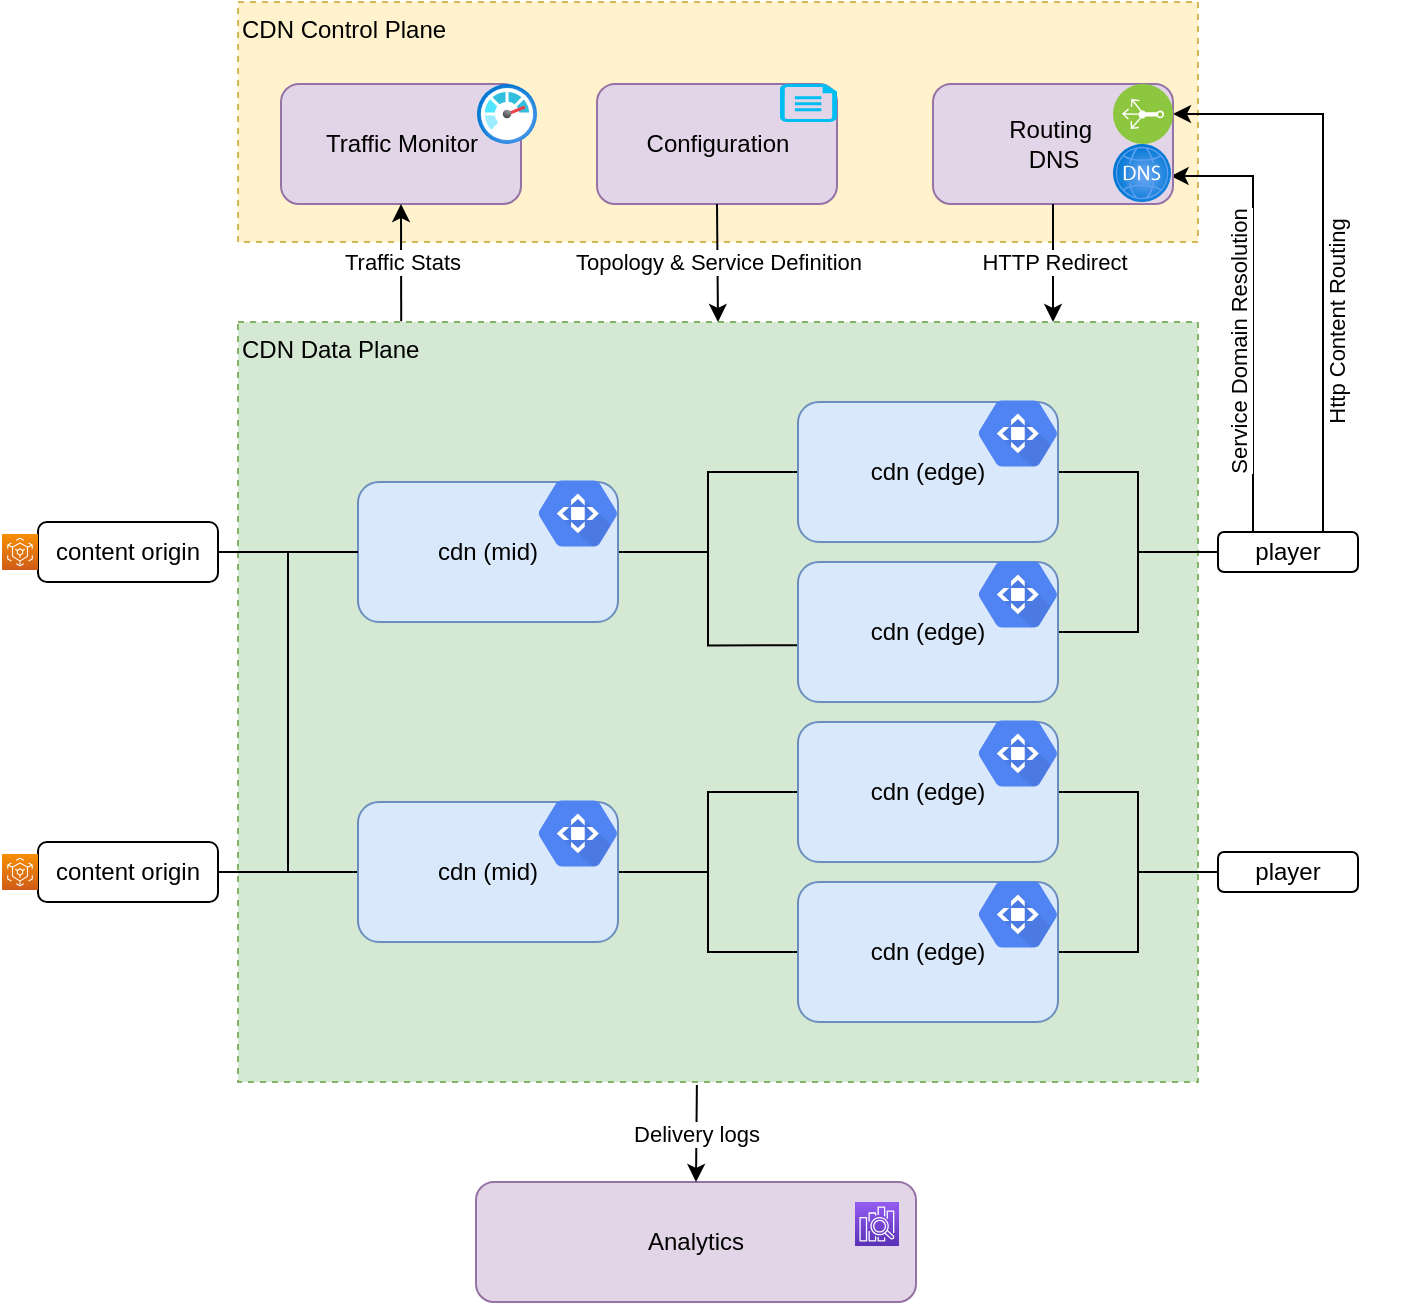 <mxfile version="15.3.7" type="github" pages="2">
  <diagram id="yBUKa3N6ODurLHpnwnWa" name="Page-1">
    <mxGraphModel dx="1155" dy="661" grid="1" gridSize="10" guides="1" tooltips="1" connect="1" arrows="1" fold="1" page="1" pageScale="1" pageWidth="1100" pageHeight="850" math="0" shadow="0">
      <root>
        <mxCell id="0" />
        <mxCell id="1" parent="0" />
        <mxCell id="ZCX1qqD5gtby1FbysgLQ-123" value="CDN Control Plane" style="rounded=0;whiteSpace=wrap;html=1;dashed=1;verticalAlign=top;fillColor=#fff2cc;strokeColor=#d6b656;align=left;" vertex="1" parent="1">
          <mxGeometry x="310" y="40" width="480" height="120" as="geometry" />
        </mxCell>
        <mxCell id="ZCX1qqD5gtby1FbysgLQ-109" value="CDN Data Plane" style="rounded=0;whiteSpace=wrap;html=1;dashed=1;align=left;verticalAlign=top;fillColor=#d5e8d4;strokeColor=#82b366;" vertex="1" parent="1">
          <mxGeometry x="310" y="200" width="480" height="380" as="geometry" />
        </mxCell>
        <mxCell id="ZCX1qqD5gtby1FbysgLQ-86" style="edgeStyle=orthogonalEdgeStyle;rounded=0;orthogonalLoop=1;jettySize=auto;html=1;exitX=1;exitY=0.5;exitDx=0;exitDy=0;entryX=0;entryY=0.5;entryDx=0;entryDy=0;endArrow=none;endFill=0;strokeWidth=1;" edge="1" parent="1" source="ZCX1qqD5gtby1FbysgLQ-24" target="ZCX1qqD5gtby1FbysgLQ-25">
          <mxGeometry relative="1" as="geometry" />
        </mxCell>
        <mxCell id="ZCX1qqD5gtby1FbysgLQ-87" style="edgeStyle=orthogonalEdgeStyle;rounded=0;orthogonalLoop=1;jettySize=auto;html=1;exitX=1;exitY=0.5;exitDx=0;exitDy=0;entryX=0;entryY=0.5;entryDx=0;entryDy=0;endArrow=none;endFill=0;strokeWidth=1;" edge="1" parent="1" source="ZCX1qqD5gtby1FbysgLQ-24" target="ZCX1qqD5gtby1FbysgLQ-71">
          <mxGeometry relative="1" as="geometry" />
        </mxCell>
        <mxCell id="ZCX1qqD5gtby1FbysgLQ-24" value="content origin" style="rounded=1;whiteSpace=wrap;html=1;" vertex="1" parent="1">
          <mxGeometry x="210" y="300" width="90" height="30" as="geometry" />
        </mxCell>
        <mxCell id="ZCX1qqD5gtby1FbysgLQ-75" style="edgeStyle=orthogonalEdgeStyle;rounded=0;orthogonalLoop=1;jettySize=auto;html=1;exitX=1;exitY=0.5;exitDx=0;exitDy=0;entryX=0;entryY=0.5;entryDx=0;entryDy=0;endArrow=none;endFill=0;strokeWidth=1;" edge="1" parent="1" source="ZCX1qqD5gtby1FbysgLQ-25" target="ZCX1qqD5gtby1FbysgLQ-72">
          <mxGeometry relative="1" as="geometry" />
        </mxCell>
        <mxCell id="ZCX1qqD5gtby1FbysgLQ-76" style="edgeStyle=orthogonalEdgeStyle;rounded=0;orthogonalLoop=1;jettySize=auto;html=1;exitX=1;exitY=0.5;exitDx=0;exitDy=0;entryX=0.003;entryY=0.595;entryDx=0;entryDy=0;entryPerimeter=0;endArrow=none;endFill=0;strokeWidth=1;" edge="1" parent="1" source="ZCX1qqD5gtby1FbysgLQ-25" target="ZCX1qqD5gtby1FbysgLQ-74">
          <mxGeometry relative="1" as="geometry" />
        </mxCell>
        <mxCell id="ZCX1qqD5gtby1FbysgLQ-25" value="cdn (mid)" style="whiteSpace=wrap;html=1;rounded=1;fillColor=#dae8fc;strokeColor=#6c8ebf;" vertex="1" parent="1">
          <mxGeometry x="370" y="280" width="130" height="70" as="geometry" />
        </mxCell>
        <mxCell id="ZCX1qqD5gtby1FbysgLQ-136" style="edgeStyle=orthogonalEdgeStyle;rounded=0;orthogonalLoop=1;jettySize=auto;html=1;exitX=0.25;exitY=0;exitDx=0;exitDy=0;entryX=0.994;entryY=0.552;entryDx=0;entryDy=0;entryPerimeter=0;endArrow=classic;endFill=1;strokeWidth=1;" edge="1" parent="1" source="ZCX1qqD5gtby1FbysgLQ-31" target="ZCX1qqD5gtby1FbysgLQ-119">
          <mxGeometry relative="1" as="geometry" />
        </mxCell>
        <mxCell id="ZCX1qqD5gtby1FbysgLQ-138" value="Service Domain Resolution" style="edgeLabel;html=1;align=center;verticalAlign=middle;resizable=0;points=[];rotation=270;" vertex="1" connectable="0" parent="ZCX1qqD5gtby1FbysgLQ-136">
          <mxGeometry x="0.791" y="-1" relative="1" as="geometry">
            <mxPoint x="11" y="84" as="offset" />
          </mxGeometry>
        </mxCell>
        <mxCell id="ZCX1qqD5gtby1FbysgLQ-137" style="edgeStyle=orthogonalEdgeStyle;rounded=0;orthogonalLoop=1;jettySize=auto;html=1;exitX=0.75;exitY=0;exitDx=0;exitDy=0;entryX=0.5;entryY=1;entryDx=0;entryDy=0;endArrow=classic;endFill=1;strokeWidth=1;" edge="1" parent="1" source="ZCX1qqD5gtby1FbysgLQ-31" target="ZCX1qqD5gtby1FbysgLQ-118">
          <mxGeometry relative="1" as="geometry" />
        </mxCell>
        <mxCell id="ZCX1qqD5gtby1FbysgLQ-139" value="Http Content Routing" style="edgeLabel;html=1;align=center;verticalAlign=middle;resizable=0;points=[];rotation=270;" vertex="1" connectable="0" parent="ZCX1qqD5gtby1FbysgLQ-137">
          <mxGeometry x="-0.052" y="1" relative="1" as="geometry">
            <mxPoint x="8" y="30" as="offset" />
          </mxGeometry>
        </mxCell>
        <mxCell id="ZCX1qqD5gtby1FbysgLQ-31" value="player" style="whiteSpace=wrap;html=1;rounded=1;" vertex="1" parent="1">
          <mxGeometry x="800" y="305" width="70" height="20" as="geometry" />
        </mxCell>
        <mxCell id="ZCX1qqD5gtby1FbysgLQ-68" value="player" style="whiteSpace=wrap;html=1;rounded=1;" vertex="1" parent="1">
          <mxGeometry x="800" y="465" width="70" height="20" as="geometry" />
        </mxCell>
        <mxCell id="ZCX1qqD5gtby1FbysgLQ-88" style="edgeStyle=orthogonalEdgeStyle;rounded=0;orthogonalLoop=1;jettySize=auto;html=1;exitX=1;exitY=0.5;exitDx=0;exitDy=0;entryX=0;entryY=0.5;entryDx=0;entryDy=0;endArrow=none;endFill=0;strokeWidth=1;" edge="1" parent="1" source="ZCX1qqD5gtby1FbysgLQ-70" target="ZCX1qqD5gtby1FbysgLQ-25">
          <mxGeometry relative="1" as="geometry" />
        </mxCell>
        <mxCell id="ZCX1qqD5gtby1FbysgLQ-90" style="edgeStyle=orthogonalEdgeStyle;rounded=0;orthogonalLoop=1;jettySize=auto;html=1;exitX=1;exitY=0.5;exitDx=0;exitDy=0;entryX=0;entryY=0.5;entryDx=0;entryDy=0;endArrow=none;endFill=0;strokeWidth=1;" edge="1" parent="1" source="ZCX1qqD5gtby1FbysgLQ-70" target="ZCX1qqD5gtby1FbysgLQ-71">
          <mxGeometry relative="1" as="geometry" />
        </mxCell>
        <mxCell id="ZCX1qqD5gtby1FbysgLQ-70" value="content origin" style="rounded=1;whiteSpace=wrap;html=1;" vertex="1" parent="1">
          <mxGeometry x="210" y="460" width="90" height="30" as="geometry" />
        </mxCell>
        <mxCell id="ZCX1qqD5gtby1FbysgLQ-79" style="edgeStyle=orthogonalEdgeStyle;rounded=0;orthogonalLoop=1;jettySize=auto;html=1;exitX=1;exitY=0.5;exitDx=0;exitDy=0;entryX=0;entryY=0.5;entryDx=0;entryDy=0;endArrow=none;endFill=0;strokeWidth=1;" edge="1" parent="1" source="ZCX1qqD5gtby1FbysgLQ-71" target="ZCX1qqD5gtby1FbysgLQ-77">
          <mxGeometry relative="1" as="geometry" />
        </mxCell>
        <mxCell id="ZCX1qqD5gtby1FbysgLQ-80" style="edgeStyle=orthogonalEdgeStyle;rounded=0;orthogonalLoop=1;jettySize=auto;html=1;exitX=1;exitY=0.5;exitDx=0;exitDy=0;entryX=0;entryY=0.5;entryDx=0;entryDy=0;endArrow=none;endFill=0;strokeWidth=1;" edge="1" parent="1" source="ZCX1qqD5gtby1FbysgLQ-71" target="ZCX1qqD5gtby1FbysgLQ-78">
          <mxGeometry relative="1" as="geometry" />
        </mxCell>
        <mxCell id="ZCX1qqD5gtby1FbysgLQ-71" value="cdn (mid)" style="whiteSpace=wrap;html=1;rounded=1;fillColor=#dae8fc;strokeColor=#6c8ebf;" vertex="1" parent="1">
          <mxGeometry x="370" y="440" width="130" height="70" as="geometry" />
        </mxCell>
        <mxCell id="ZCX1qqD5gtby1FbysgLQ-82" style="edgeStyle=orthogonalEdgeStyle;rounded=0;orthogonalLoop=1;jettySize=auto;html=1;exitX=1;exitY=0.5;exitDx=0;exitDy=0;entryX=0;entryY=0.5;entryDx=0;entryDy=0;endArrow=none;endFill=0;strokeWidth=1;" edge="1" parent="1" source="ZCX1qqD5gtby1FbysgLQ-72" target="ZCX1qqD5gtby1FbysgLQ-31">
          <mxGeometry relative="1" as="geometry" />
        </mxCell>
        <mxCell id="ZCX1qqD5gtby1FbysgLQ-72" value="cdn (edge)" style="whiteSpace=wrap;html=1;rounded=1;fillColor=#dae8fc;strokeColor=#6c8ebf;" vertex="1" parent="1">
          <mxGeometry x="590" y="240" width="130" height="70" as="geometry" />
        </mxCell>
        <mxCell id="ZCX1qqD5gtby1FbysgLQ-83" style="edgeStyle=orthogonalEdgeStyle;rounded=0;orthogonalLoop=1;jettySize=auto;html=1;exitX=1;exitY=0.5;exitDx=0;exitDy=0;entryX=0;entryY=0.5;entryDx=0;entryDy=0;endArrow=none;endFill=0;strokeWidth=1;" edge="1" parent="1" source="ZCX1qqD5gtby1FbysgLQ-74" target="ZCX1qqD5gtby1FbysgLQ-31">
          <mxGeometry relative="1" as="geometry" />
        </mxCell>
        <mxCell id="ZCX1qqD5gtby1FbysgLQ-74" value="cdn (edge)" style="whiteSpace=wrap;html=1;rounded=1;fillColor=#dae8fc;strokeColor=#6c8ebf;" vertex="1" parent="1">
          <mxGeometry x="590" y="320" width="130" height="70" as="geometry" />
        </mxCell>
        <mxCell id="ZCX1qqD5gtby1FbysgLQ-84" style="edgeStyle=orthogonalEdgeStyle;rounded=0;orthogonalLoop=1;jettySize=auto;html=1;exitX=1;exitY=0.5;exitDx=0;exitDy=0;entryX=0;entryY=0.5;entryDx=0;entryDy=0;endArrow=none;endFill=0;strokeWidth=1;" edge="1" parent="1" source="ZCX1qqD5gtby1FbysgLQ-77" target="ZCX1qqD5gtby1FbysgLQ-68">
          <mxGeometry relative="1" as="geometry" />
        </mxCell>
        <mxCell id="ZCX1qqD5gtby1FbysgLQ-77" value="cdn (edge)" style="whiteSpace=wrap;html=1;rounded=1;fillColor=#dae8fc;strokeColor=#6c8ebf;" vertex="1" parent="1">
          <mxGeometry x="590" y="400" width="130" height="70" as="geometry" />
        </mxCell>
        <mxCell id="ZCX1qqD5gtby1FbysgLQ-85" style="edgeStyle=orthogonalEdgeStyle;rounded=0;orthogonalLoop=1;jettySize=auto;html=1;exitX=1;exitY=0.5;exitDx=0;exitDy=0;entryX=0;entryY=0.5;entryDx=0;entryDy=0;endArrow=none;endFill=0;strokeWidth=1;" edge="1" parent="1" source="ZCX1qqD5gtby1FbysgLQ-78" target="ZCX1qqD5gtby1FbysgLQ-68">
          <mxGeometry relative="1" as="geometry" />
        </mxCell>
        <mxCell id="ZCX1qqD5gtby1FbysgLQ-78" value="cdn (edge)" style="whiteSpace=wrap;html=1;rounded=1;fillColor=#dae8fc;strokeColor=#6c8ebf;" vertex="1" parent="1">
          <mxGeometry x="590" y="480" width="130" height="70" as="geometry" />
        </mxCell>
        <mxCell id="ZCX1qqD5gtby1FbysgLQ-91" value="" style="sketch=0;points=[[0,0,0],[0.25,0,0],[0.5,0,0],[0.75,0,0],[1,0,0],[0,1,0],[0.25,1,0],[0.5,1,0],[0.75,1,0],[1,1,0],[0,0.25,0],[0,0.5,0],[0,0.75,0],[1,0.25,0],[1,0.5,0],[1,0.75,0]];outlineConnect=0;fontColor=#232F3E;gradientColor=#F78E04;gradientDirection=north;fillColor=#D05C17;strokeColor=#ffffff;dashed=0;verticalLabelPosition=bottom;verticalAlign=top;align=center;html=1;fontSize=12;fontStyle=0;aspect=fixed;shape=mxgraph.aws4.resourceIcon;resIcon=mxgraph.aws4.elemental_mediaconvert;" vertex="1" parent="1">
          <mxGeometry x="192" y="306" width="18" height="18" as="geometry" />
        </mxCell>
        <mxCell id="ZCX1qqD5gtby1FbysgLQ-92" value="" style="sketch=0;points=[[0,0,0],[0.25,0,0],[0.5,0,0],[0.75,0,0],[1,0,0],[0,1,0],[0.25,1,0],[0.5,1,0],[0.75,1,0],[1,1,0],[0,0.25,0],[0,0.5,0],[0,0.75,0],[1,0.25,0],[1,0.5,0],[1,0.75,0]];outlineConnect=0;fontColor=#232F3E;gradientColor=#F78E04;gradientDirection=north;fillColor=#D05C17;strokeColor=#ffffff;dashed=0;verticalLabelPosition=bottom;verticalAlign=top;align=center;html=1;fontSize=12;fontStyle=0;aspect=fixed;shape=mxgraph.aws4.resourceIcon;resIcon=mxgraph.aws4.elemental_mediaconvert;" vertex="1" parent="1">
          <mxGeometry x="192" y="466" width="18" height="18" as="geometry" />
        </mxCell>
        <mxCell id="ZCX1qqD5gtby1FbysgLQ-93" value="" style="sketch=0;html=1;fillColor=#5184F3;strokeColor=none;verticalAlign=top;labelPosition=center;verticalLabelPosition=bottom;align=center;spacingTop=-6;fontSize=11;fontStyle=1;fontColor=#999999;shape=mxgraph.gcp2.hexIcon;prIcon=cloud_cdn" vertex="1" parent="1">
          <mxGeometry x="450" y="271.5" width="60" height="48.5" as="geometry" />
        </mxCell>
        <mxCell id="ZCX1qqD5gtby1FbysgLQ-97" value="" style="sketch=0;html=1;fillColor=#5184F3;strokeColor=none;verticalAlign=top;labelPosition=center;verticalLabelPosition=bottom;align=center;spacingTop=-6;fontSize=11;fontStyle=1;fontColor=#999999;shape=mxgraph.gcp2.hexIcon;prIcon=cloud_cdn" vertex="1" parent="1">
          <mxGeometry x="450" y="431.5" width="60" height="48.5" as="geometry" />
        </mxCell>
        <mxCell id="ZCX1qqD5gtby1FbysgLQ-98" value="" style="sketch=0;html=1;fillColor=#5184F3;strokeColor=none;verticalAlign=top;labelPosition=center;verticalLabelPosition=bottom;align=center;spacingTop=-6;fontSize=11;fontStyle=1;fontColor=#999999;shape=mxgraph.gcp2.hexIcon;prIcon=cloud_cdn" vertex="1" parent="1">
          <mxGeometry x="670" y="231.5" width="60" height="48.5" as="geometry" />
        </mxCell>
        <mxCell id="ZCX1qqD5gtby1FbysgLQ-99" value="" style="sketch=0;html=1;fillColor=#5184F3;strokeColor=none;verticalAlign=top;labelPosition=center;verticalLabelPosition=bottom;align=center;spacingTop=-6;fontSize=11;fontStyle=1;fontColor=#999999;shape=mxgraph.gcp2.hexIcon;prIcon=cloud_cdn" vertex="1" parent="1">
          <mxGeometry x="670" y="312" width="60" height="48.5" as="geometry" />
        </mxCell>
        <mxCell id="ZCX1qqD5gtby1FbysgLQ-100" value="" style="sketch=0;html=1;fillColor=#5184F3;strokeColor=none;verticalAlign=top;labelPosition=center;verticalLabelPosition=bottom;align=center;spacingTop=-6;fontSize=11;fontStyle=1;fontColor=#999999;shape=mxgraph.gcp2.hexIcon;prIcon=cloud_cdn" vertex="1" parent="1">
          <mxGeometry x="670" y="391.5" width="60" height="48.5" as="geometry" />
        </mxCell>
        <mxCell id="ZCX1qqD5gtby1FbysgLQ-101" value="" style="sketch=0;html=1;fillColor=#5184F3;strokeColor=none;verticalAlign=top;labelPosition=center;verticalLabelPosition=bottom;align=center;spacingTop=-6;fontSize=11;fontStyle=1;fontColor=#999999;shape=mxgraph.gcp2.hexIcon;prIcon=cloud_cdn" vertex="1" parent="1">
          <mxGeometry x="670" y="472" width="60" height="48.5" as="geometry" />
        </mxCell>
        <mxCell id="ZCX1qqD5gtby1FbysgLQ-103" value="" style="shape=image;html=1;verticalAlign=top;verticalLabelPosition=bottom;labelBackgroundColor=#ffffff;imageAspect=0;aspect=fixed;image=https://cdn0.iconfinder.com/data/icons/significon-social/512/Significon-YouTube-128.png" vertex="1" parent="1">
          <mxGeometry x="870" y="301" width="28" height="28" as="geometry" />
        </mxCell>
        <mxCell id="ZCX1qqD5gtby1FbysgLQ-104" value="" style="shape=image;html=1;verticalAlign=top;verticalLabelPosition=bottom;labelBackgroundColor=#ffffff;imageAspect=0;aspect=fixed;image=https://cdn0.iconfinder.com/data/icons/significon-social/512/Significon-YouTube-128.png" vertex="1" parent="1">
          <mxGeometry x="870" y="461" width="28" height="28" as="geometry" />
        </mxCell>
        <mxCell id="ZCX1qqD5gtby1FbysgLQ-105" value="Traffic Monitor" style="rounded=1;whiteSpace=wrap;html=1;fillColor=#e1d5e7;strokeColor=#9673a6;" vertex="1" parent="1">
          <mxGeometry x="331.5" y="81" width="120" height="60" as="geometry" />
        </mxCell>
        <mxCell id="ZCX1qqD5gtby1FbysgLQ-107" value="Routing&amp;nbsp;&lt;br&gt;DNS" style="rounded=1;whiteSpace=wrap;html=1;fillColor=#e1d5e7;strokeColor=#9673a6;" vertex="1" parent="1">
          <mxGeometry x="657.5" y="81" width="120" height="60" as="geometry" />
        </mxCell>
        <mxCell id="ZCX1qqD5gtby1FbysgLQ-110" value="Configuration" style="rounded=1;whiteSpace=wrap;html=1;fillColor=#e1d5e7;strokeColor=#9673a6;" vertex="1" parent="1">
          <mxGeometry x="489.5" y="81" width="120" height="60" as="geometry" />
        </mxCell>
        <mxCell id="ZCX1qqD5gtby1FbysgLQ-112" value="" style="aspect=fixed;html=1;points=[];align=center;image;fontSize=12;image=img/lib/azure2/management_governance/Monitor.svg;dashed=1;" vertex="1" parent="1">
          <mxGeometry x="429.5" y="81" width="30" height="30" as="geometry" />
        </mxCell>
        <mxCell id="ZCX1qqD5gtby1FbysgLQ-117" value="" style="verticalLabelPosition=bottom;html=1;verticalAlign=top;align=center;strokeColor=none;fillColor=#00BEF2;shape=mxgraph.azure.cloud_services_configuration_file;pointerEvents=1;dashed=1;" vertex="1" parent="1">
          <mxGeometry x="581" y="81" width="28.5" height="19" as="geometry" />
        </mxCell>
        <mxCell id="ZCX1qqD5gtby1FbysgLQ-118" value="" style="aspect=fixed;perimeter=ellipsePerimeter;html=1;align=center;shadow=0;dashed=0;fontColor=#4277BB;labelBackgroundColor=#ffffff;fontSize=12;spacingTop=3;image;image=img/lib/ibm/infrastructure/load_balancing_routing.svg;direction=north;" vertex="1" parent="1">
          <mxGeometry x="747.5" y="81" width="30" height="30" as="geometry" />
        </mxCell>
        <mxCell id="ZCX1qqD5gtby1FbysgLQ-119" value="" style="aspect=fixed;html=1;points=[];align=center;image;fontSize=12;image=img/lib/azure2/networking/DNS_Zones.svg;dashed=1;" vertex="1" parent="1">
          <mxGeometry x="747.5" y="111" width="29" height="29" as="geometry" />
        </mxCell>
        <mxCell id="ZCX1qqD5gtby1FbysgLQ-120" value="Analytics" style="rounded=1;whiteSpace=wrap;html=1;fillColor=#e1d5e7;strokeColor=#9673a6;" vertex="1" parent="1">
          <mxGeometry x="429" y="630" width="220" height="60" as="geometry" />
        </mxCell>
        <mxCell id="ZCX1qqD5gtby1FbysgLQ-122" value="" style="sketch=0;points=[[0,0,0],[0.25,0,0],[0.5,0,0],[0.75,0,0],[1,0,0],[0,1,0],[0.25,1,0],[0.5,1,0],[0.75,1,0],[1,1,0],[0,0.25,0],[0,0.5,0],[0,0.75,0],[1,0.25,0],[1,0.5,0],[1,0.75,0]];outlineConnect=0;fontColor=#232F3E;gradientColor=#945DF2;gradientDirection=north;fillColor=#5A30B5;strokeColor=#ffffff;dashed=0;verticalLabelPosition=bottom;verticalAlign=top;align=center;html=1;fontSize=12;fontStyle=0;aspect=fixed;shape=mxgraph.aws4.resourceIcon;resIcon=mxgraph.aws4.elasticsearch_service;" vertex="1" parent="1">
          <mxGeometry x="618.5" y="640" width="22" height="22" as="geometry" />
        </mxCell>
        <mxCell id="ZCX1qqD5gtby1FbysgLQ-125" value="Traffic Stats" style="endArrow=classic;html=1;strokeWidth=1;exitX=0.17;exitY=-0.001;exitDx=0;exitDy=0;entryX=0.5;entryY=1;entryDx=0;entryDy=0;exitPerimeter=0;" edge="1" parent="1" source="ZCX1qqD5gtby1FbysgLQ-109" target="ZCX1qqD5gtby1FbysgLQ-105">
          <mxGeometry width="50" height="50" relative="1" as="geometry">
            <mxPoint x="230" y="210" as="sourcePoint" />
            <mxPoint x="280" y="160" as="targetPoint" />
          </mxGeometry>
        </mxCell>
        <mxCell id="ZCX1qqD5gtby1FbysgLQ-127" value="Topology &amp;amp; Service Definition" style="endArrow=classic;html=1;strokeWidth=1;exitX=0.5;exitY=1;exitDx=0;exitDy=0;entryX=0.5;entryY=0;entryDx=0;entryDy=0;" edge="1" parent="1" source="ZCX1qqD5gtby1FbysgLQ-110" target="ZCX1qqD5gtby1FbysgLQ-109">
          <mxGeometry width="50" height="50" relative="1" as="geometry">
            <mxPoint x="170" y="210" as="sourcePoint" />
            <mxPoint x="559" y="200" as="targetPoint" />
          </mxGeometry>
        </mxCell>
        <mxCell id="ZCX1qqD5gtby1FbysgLQ-129" value="HTTP Redirect" style="endArrow=classic;html=1;strokeWidth=1;exitX=0.5;exitY=1;exitDx=0;exitDy=0;entryX=0.849;entryY=0;entryDx=0;entryDy=0;entryPerimeter=0;" edge="1" parent="1" source="ZCX1qqD5gtby1FbysgLQ-107" target="ZCX1qqD5gtby1FbysgLQ-109">
          <mxGeometry width="50" height="50" relative="1" as="geometry">
            <mxPoint x="688" y="160" as="sourcePoint" />
            <mxPoint x="688" y="200" as="targetPoint" />
          </mxGeometry>
        </mxCell>
        <mxCell id="ZCX1qqD5gtby1FbysgLQ-133" value="Delivery logs" style="endArrow=classic;html=1;strokeWidth=1;exitX=0.478;exitY=1.004;exitDx=0;exitDy=0;entryX=0.5;entryY=0;entryDx=0;entryDy=0;exitPerimeter=0;" edge="1" parent="1" source="ZCX1qqD5gtby1FbysgLQ-109" target="ZCX1qqD5gtby1FbysgLQ-120">
          <mxGeometry width="50" height="50" relative="1" as="geometry">
            <mxPoint x="540" y="630" as="sourcePoint" />
            <mxPoint x="590" y="580" as="targetPoint" />
          </mxGeometry>
        </mxCell>
      </root>
    </mxGraphModel>
  </diagram>
  <diagram id="3ecSuqMmrtRNR169ro-S" name="Page-2">
    <mxGraphModel dx="2070" dy="1037" grid="1" gridSize="10" guides="1" tooltips="1" connect="1" arrows="1" fold="1" page="1" pageScale="1" pageWidth="1100" pageHeight="850" math="0" shadow="0">
      <root>
        <mxCell id="vk6qnS6NGIDS7BdwkZoj-0" />
        <mxCell id="vk6qnS6NGIDS7BdwkZoj-1" parent="vk6qnS6NGIDS7BdwkZoj-0" />
        <mxCell id="vk6qnS6NGIDS7BdwkZoj-190" value="Kubertnetes Cluster Worker Node" style="rounded=1;html=1;sketch=0;horizontal=0;labelPosition=center;verticalLabelPosition=middle;align=center;verticalAlign=top;labelBackgroundColor=none;labelBorderColor=none;spacingTop=12;" vertex="1" parent="vk6qnS6NGIDS7BdwkZoj-1">
          <mxGeometry x="20" y="15" width="840" height="820" as="geometry" />
        </mxCell>
        <mxCell id="vk6qnS6NGIDS7BdwkZoj-193" value="&lt;span&gt;volume (hostpath/local)&lt;/span&gt;" style="rounded=1;whiteSpace=wrap;html=1;dashed=1;align=center;verticalAlign=top;fillColor=#dae8fc;labelPosition=center;verticalLabelPosition=bottom;strokeColor=#6c8ebf;" vertex="1" parent="vk6qnS6NGIDS7BdwkZoj-1">
          <mxGeometry x="370" y="663" width="120" height="122" as="geometry" />
        </mxCell>
        <mxCell id="vk6qnS6NGIDS7BdwkZoj-148" value="ram disk based block storage" style="rounded=1;whiteSpace=wrap;html=1;dashed=1;align=center;verticalAlign=top;fillColor=#dae8fc;labelPosition=center;verticalLabelPosition=bottom;strokeColor=#6c8ebf;" vertex="1" parent="vk6qnS6NGIDS7BdwkZoj-1">
          <mxGeometry x="677" y="664" width="120" height="122" as="geometry" />
        </mxCell>
        <mxCell id="vk6qnS6NGIDS7BdwkZoj-149" value="ssd based block storage" style="rounded=1;whiteSpace=wrap;html=1;dashed=1;align=center;verticalAlign=top;fillColor=#dae8fc;labelPosition=center;verticalLabelPosition=bottom;strokeColor=#6c8ebf;" vertex="1" parent="vk6qnS6NGIDS7BdwkZoj-1">
          <mxGeometry x="552" y="663" width="120" height="122" as="geometry" />
        </mxCell>
        <mxCell id="vk6qnS6NGIDS7BdwkZoj-7" value="" style="sketch=0;html=1;dashed=0;whitespace=wrap;fillColor=#2875E2;strokeColor=#ffffff;points=[[0.005,0.63,0],[0.1,0.2,0],[0.9,0.2,0],[0.5,0,0],[0.995,0.63,0],[0.72,0.99,0],[0.5,1,0],[0.28,0.99,0]];shape=mxgraph.kubernetes.icon;prIcon=node;align=left;verticalAlign=bottom;" vertex="1" parent="vk6qnS6NGIDS7BdwkZoj-1">
          <mxGeometry x="23" y="265" width="50" height="48" as="geometry" />
        </mxCell>
        <mxCell id="vk6qnS6NGIDS7BdwkZoj-55" value="ssd based block storage" style="rounded=1;whiteSpace=wrap;html=1;dashed=1;align=center;verticalAlign=top;fillColor=#dae8fc;labelPosition=center;verticalLabelPosition=bottom;strokeColor=#6c8ebf;" vertex="1" parent="vk6qnS6NGIDS7BdwkZoj-1">
          <mxGeometry x="69" y="663" width="120" height="122" as="geometry" />
        </mxCell>
        <mxCell id="vk6qnS6NGIDS7BdwkZoj-8" value="pv-s-2" style="sketch=0;html=1;dashed=0;whitespace=wrap;fillColor=#2875E2;strokeColor=#ffffff;points=[[0.005,0.63,0],[0.1,0.2,0],[0.9,0.2,0],[0.5,0,0],[0.995,0.63,0],[0.72,0.99,0],[0.5,1,0],[0.28,0.99,0]];shape=mxgraph.kubernetes.icon;prIcon=pv;align=center;verticalAlign=top;labelPosition=center;verticalLabelPosition=bottom;" vertex="1" parent="vk6qnS6NGIDS7BdwkZoj-1">
          <mxGeometry x="133" y="681" width="50" height="48" as="geometry" />
        </mxCell>
        <mxCell id="vk6qnS6NGIDS7BdwkZoj-57" style="edgeStyle=orthogonalEdgeStyle;rounded=0;orthogonalLoop=1;jettySize=auto;html=1;exitX=0.5;exitY=0;exitDx=0;exitDy=0;exitPerimeter=0;endArrow=none;endFill=0;strokeWidth=1;" edge="1" parent="vk6qnS6NGIDS7BdwkZoj-1" source="vk6qnS6NGIDS7BdwkZoj-9">
          <mxGeometry relative="1" as="geometry">
            <mxPoint x="364" y="585" as="targetPoint" />
          </mxGeometry>
        </mxCell>
        <mxCell id="vk6qnS6NGIDS7BdwkZoj-9" value="" style="sketch=0;html=1;dashed=0;whitespace=wrap;points=[[0.005,0.63,0],[0.1,0.2,0],[0.9,0.2,0],[0.5,0,0],[0.995,0.63,0],[0.72,0.99,0],[0.5,1,0],[0.28,0.99,0]];shape=mxgraph.kubernetes.icon;prIcon=pv;align=center;verticalAlign=top;labelPosition=center;verticalLabelPosition=bottom;" vertex="1" parent="vk6qnS6NGIDS7BdwkZoj-1">
          <mxGeometry x="405" y="681" width="50" height="48" as="geometry" />
        </mxCell>
        <mxCell id="vk6qnS6NGIDS7BdwkZoj-29" value="pv-s-1" style="sketch=0;html=1;dashed=0;whitespace=wrap;fillColor=#2875E2;strokeColor=#ffffff;points=[[0.005,0.63,0],[0.1,0.2,0],[0.9,0.2,0],[0.5,0,0],[0.995,0.63,0],[0.72,0.99,0],[0.5,1,0],[0.28,0.99,0]];shape=mxgraph.kubernetes.icon;prIcon=pv;align=center;verticalAlign=top;labelPosition=center;verticalLabelPosition=bottom;" vertex="1" parent="vk6qnS6NGIDS7BdwkZoj-1">
          <mxGeometry x="73" y="681" width="50" height="48" as="geometry" />
        </mxCell>
        <mxCell id="vk6qnS6NGIDS7BdwkZoj-56" value="ram disk based block storage" style="rounded=1;whiteSpace=wrap;html=1;dashed=1;align=center;verticalAlign=top;fillColor=#dae8fc;labelPosition=center;verticalLabelPosition=bottom;strokeColor=#6c8ebf;" vertex="1" parent="vk6qnS6NGIDS7BdwkZoj-1">
          <mxGeometry x="194" y="664" width="120" height="122" as="geometry" />
        </mxCell>
        <mxCell id="vk6qnS6NGIDS7BdwkZoj-17" value="pvc-1-ssd" style="sketch=0;html=1;dashed=0;whitespace=wrap;fillColor=#2875E2;strokeColor=#ffffff;points=[[0.005,0.63,0],[0.1,0.2,0],[0.9,0.2,0],[0.5,0,0],[0.995,0.63,0],[0.72,0.99,0],[0.5,1,0],[0.28,0.99,0]];shape=mxgraph.kubernetes.icon;prIcon=pvc;align=right;verticalAlign=middle;labelPosition=left;verticalLabelPosition=middle;" vertex="1" parent="vk6qnS6NGIDS7BdwkZoj-1">
          <mxGeometry x="104" y="615" width="50" height="48" as="geometry" />
        </mxCell>
        <mxCell id="vk6qnS6NGIDS7BdwkZoj-50" value="pvc-1-ram" style="sketch=0;html=1;dashed=0;whitespace=wrap;fillColor=#f8cecc;strokeColor=#b85450;points=[[0.005,0.63,0],[0.1,0.2,0],[0.9,0.2,0],[0.5,0,0],[0.995,0.63,0],[0.72,0.99,0],[0.5,1,0],[0.28,0.99,0]];shape=mxgraph.kubernetes.icon;prIcon=pvc;align=left;verticalAlign=middle;labelPosition=right;verticalLabelPosition=middle;" vertex="1" parent="vk6qnS6NGIDS7BdwkZoj-1">
          <mxGeometry x="225" y="615" width="50" height="48" as="geometry" />
        </mxCell>
        <mxCell id="vk6qnS6NGIDS7BdwkZoj-51" value="pv-r-1" style="sketch=0;html=1;dashed=0;whitespace=wrap;fillColor=#f8cecc;strokeColor=#b85450;points=[[0.005,0.63,0],[0.1,0.2,0],[0.9,0.2,0],[0.5,0,0],[0.995,0.63,0],[0.72,0.99,0],[0.5,1,0],[0.28,0.99,0]];shape=mxgraph.kubernetes.icon;prIcon=pv;align=center;verticalAlign=top;labelPosition=center;verticalLabelPosition=bottom;" vertex="1" parent="vk6qnS6NGIDS7BdwkZoj-1">
          <mxGeometry x="194" y="681" width="50" height="48" as="geometry" />
        </mxCell>
        <mxCell id="vk6qnS6NGIDS7BdwkZoj-49" value="pv-r-2" style="sketch=0;html=1;dashed=0;whitespace=wrap;fillColor=#f8cecc;strokeColor=#b85450;points=[[0.005,0.63,0],[0.1,0.2,0],[0.9,0.2,0],[0.5,0,0],[0.995,0.63,0],[0.72,0.99,0],[0.5,1,0],[0.28,0.99,0]];shape=mxgraph.kubernetes.icon;prIcon=pv;align=center;verticalAlign=top;labelPosition=center;verticalLabelPosition=bottom;" vertex="1" parent="vk6qnS6NGIDS7BdwkZoj-1">
          <mxGeometry x="254" y="681" width="50" height="48" as="geometry" />
        </mxCell>
        <mxCell id="vk6qnS6NGIDS7BdwkZoj-144" value="pv-s-4" style="sketch=0;html=1;dashed=0;whitespace=wrap;fillColor=#2875E2;strokeColor=#ffffff;points=[[0.005,0.63,0],[0.1,0.2,0],[0.9,0.2,0],[0.5,0,0],[0.995,0.63,0],[0.72,0.99,0],[0.5,1,0],[0.28,0.99,0]];shape=mxgraph.kubernetes.icon;prIcon=pv;align=center;verticalAlign=top;labelPosition=center;verticalLabelPosition=bottom;" vertex="1" parent="vk6qnS6NGIDS7BdwkZoj-1">
          <mxGeometry x="616" y="681" width="50" height="48" as="geometry" />
        </mxCell>
        <mxCell id="vk6qnS6NGIDS7BdwkZoj-147" value="pv-s-3" style="sketch=0;html=1;dashed=0;whitespace=wrap;fillColor=#2875E2;strokeColor=#ffffff;points=[[0.005,0.63,0],[0.1,0.2,0],[0.9,0.2,0],[0.5,0,0],[0.995,0.63,0],[0.72,0.99,0],[0.5,1,0],[0.28,0.99,0]];shape=mxgraph.kubernetes.icon;prIcon=pv;align=center;verticalAlign=top;labelPosition=center;verticalLabelPosition=bottom;" vertex="1" parent="vk6qnS6NGIDS7BdwkZoj-1">
          <mxGeometry x="556" y="681" width="50" height="48" as="geometry" />
        </mxCell>
        <mxCell id="vk6qnS6NGIDS7BdwkZoj-150" value="pvc-2-ssd" style="sketch=0;html=1;dashed=0;whitespace=wrap;fillColor=#2875E2;strokeColor=#ffffff;points=[[0.005,0.63,0],[0.1,0.2,0],[0.9,0.2,0],[0.5,0,0],[0.995,0.63,0],[0.72,0.99,0],[0.5,1,0],[0.28,0.99,0]];shape=mxgraph.kubernetes.icon;prIcon=pvc;align=right;verticalAlign=middle;labelPosition=left;verticalLabelPosition=middle;" vertex="1" parent="vk6qnS6NGIDS7BdwkZoj-1">
          <mxGeometry x="587" y="615" width="50" height="48" as="geometry" />
        </mxCell>
        <mxCell id="vk6qnS6NGIDS7BdwkZoj-151" value="pvc-2-ram" style="sketch=0;html=1;dashed=0;whitespace=wrap;fillColor=#f8cecc;strokeColor=#b85450;points=[[0.005,0.63,0],[0.1,0.2,0],[0.9,0.2,0],[0.5,0,0],[0.995,0.63,0],[0.72,0.99,0],[0.5,1,0],[0.28,0.99,0]];shape=mxgraph.kubernetes.icon;prIcon=pvc;align=left;verticalAlign=middle;labelPosition=right;verticalLabelPosition=middle;" vertex="1" parent="vk6qnS6NGIDS7BdwkZoj-1">
          <mxGeometry x="708" y="615" width="50" height="48" as="geometry" />
        </mxCell>
        <mxCell id="vk6qnS6NGIDS7BdwkZoj-152" value="pv-r-3" style="sketch=0;html=1;dashed=0;whitespace=wrap;fillColor=#f8cecc;strokeColor=#b85450;points=[[0.005,0.63,0],[0.1,0.2,0],[0.9,0.2,0],[0.5,0,0],[0.995,0.63,0],[0.72,0.99,0],[0.5,1,0],[0.28,0.99,0]];shape=mxgraph.kubernetes.icon;prIcon=pv;align=center;verticalAlign=top;labelPosition=center;verticalLabelPosition=bottom;" vertex="1" parent="vk6qnS6NGIDS7BdwkZoj-1">
          <mxGeometry x="677" y="681" width="50" height="48" as="geometry" />
        </mxCell>
        <mxCell id="vk6qnS6NGIDS7BdwkZoj-153" value="pv-r-4" style="sketch=0;html=1;dashed=0;whitespace=wrap;fillColor=#f8cecc;strokeColor=#b85450;points=[[0.005,0.63,0],[0.1,0.2,0],[0.9,0.2,0],[0.5,0,0],[0.995,0.63,0],[0.72,0.99,0],[0.5,1,0],[0.28,0.99,0]];shape=mxgraph.kubernetes.icon;prIcon=pv;align=center;verticalAlign=top;labelPosition=center;verticalLabelPosition=bottom;" vertex="1" parent="vk6qnS6NGIDS7BdwkZoj-1">
          <mxGeometry x="737" y="681" width="50" height="48" as="geometry" />
        </mxCell>
        <mxCell id="vk6qnS6NGIDS7BdwkZoj-154" value="" style="endArrow=classic;html=1;strokeWidth=1;exitX=0.712;exitY=1;exitDx=0;exitDy=0;exitPerimeter=0;endFill=1;" edge="1" parent="vk6qnS6NGIDS7BdwkZoj-1" source="vk6qnS6NGIDS7BdwkZoj-41">
          <mxGeometry relative="1" as="geometry">
            <mxPoint x="598.96" y="218" as="sourcePoint" />
            <mxPoint x="598" y="415" as="targetPoint" />
          </mxGeometry>
        </mxCell>
        <mxCell id="vk6qnS6NGIDS7BdwkZoj-155" value="80" style="edgeLabel;resizable=0;html=1;align=right;verticalAlign=bottom;" connectable="0" vertex="1" parent="vk6qnS6NGIDS7BdwkZoj-154">
          <mxGeometry x="1" relative="1" as="geometry" />
        </mxCell>
        <mxCell id="vk6qnS6NGIDS7BdwkZoj-156" value="10082" style="edgeLabel;html=1;align=center;verticalAlign=middle;resizable=0;points=[];" vertex="1" connectable="0" parent="vk6qnS6NGIDS7BdwkZoj-154">
          <mxGeometry x="-0.868" y="-3" relative="1" as="geometry">
            <mxPoint as="offset" />
          </mxGeometry>
        </mxCell>
        <mxCell id="vk6qnS6NGIDS7BdwkZoj-157" value="NodePort" style="edgeLabel;html=1;align=center;verticalAlign=middle;resizable=0;points=[];" vertex="1" connectable="0" parent="vk6qnS6NGIDS7BdwkZoj-154">
          <mxGeometry x="-0.015" relative="1" as="geometry">
            <mxPoint as="offset" />
          </mxGeometry>
        </mxCell>
        <mxCell id="vk6qnS6NGIDS7BdwkZoj-158" style="edgeStyle=orthogonalEdgeStyle;rounded=0;orthogonalLoop=1;jettySize=auto;html=1;endArrow=none;endFill=0;strokeWidth=1;" edge="1" parent="vk6qnS6NGIDS7BdwkZoj-1" target="vk6qnS6NGIDS7BdwkZoj-150">
          <mxGeometry relative="1" as="geometry">
            <mxPoint x="612" y="585" as="sourcePoint" />
          </mxGeometry>
        </mxCell>
        <mxCell id="vk6qnS6NGIDS7BdwkZoj-170" style="edgeStyle=orthogonalEdgeStyle;rounded=0;sketch=0;orthogonalLoop=1;jettySize=auto;html=1;entryX=0.5;entryY=0;entryDx=0;entryDy=0;entryPerimeter=0;endArrow=none;endFill=0;" edge="1" parent="vk6qnS6NGIDS7BdwkZoj-1" target="vk6qnS6NGIDS7BdwkZoj-9">
          <mxGeometry relative="1" as="geometry">
            <mxPoint x="514" y="585" as="sourcePoint" />
            <Array as="points">
              <mxPoint x="514" y="585" />
              <mxPoint x="514" y="633" />
              <mxPoint x="430" y="633" />
            </Array>
          </mxGeometry>
        </mxCell>
        <mxCell id="vk6qnS6NGIDS7BdwkZoj-171" value="config files, logs" style="edgeLabel;html=1;align=center;verticalAlign=middle;resizable=0;points=[];" vertex="1" connectable="0" parent="vk6qnS6NGIDS7BdwkZoj-170">
          <mxGeometry x="0.857" relative="1" as="geometry">
            <mxPoint y="-43" as="offset" />
          </mxGeometry>
        </mxCell>
        <mxCell id="vk6qnS6NGIDS7BdwkZoj-159" value="pod-2" style="swimlane;horizontal=0;dashed=1;align=left;verticalAlign=top;startSize=50;swimlaneFillColor=none;fillColor=#FFE599;strokeColor=#D6B656;" vertex="1" parent="vk6qnS6NGIDS7BdwkZoj-1">
          <mxGeometry x="454" y="415" width="305" height="170" as="geometry" />
        </mxCell>
        <mxCell id="vk6qnS6NGIDS7BdwkZoj-160" value="" style="sketch=0;html=1;dashed=0;whitespace=wrap;fillColor=#2875E2;strokeColor=#ffffff;points=[[0.005,0.63,0],[0.1,0.2,0],[0.9,0.2,0],[0.5,0,0],[0.995,0.63,0],[0.72,0.99,0],[0.5,1,0],[0.28,0.99,0]];shape=mxgraph.kubernetes.icon;prIcon=pod;align=left;verticalAlign=top;" vertex="1" parent="vk6qnS6NGIDS7BdwkZoj-159">
          <mxGeometry width="50" height="48" as="geometry" />
        </mxCell>
        <mxCell id="vk6qnS6NGIDS7BdwkZoj-161" value="dsvc-2 &amp;amp; svc-sports&lt;br&gt;cache container&lt;br&gt;" style="rounded=1;whiteSpace=wrap;html=1;dashed=1;align=center;verticalAlign=top;fillColor=#d5e8d4;strokeColor=#82b366;" vertex="1" parent="vk6qnS6NGIDS7BdwkZoj-159">
          <mxGeometry x="80" y="10" width="150" height="140" as="geometry" />
        </mxCell>
        <mxCell id="vk6qnS6NGIDS7BdwkZoj-162" value="" style="aspect=fixed;perimeter=ellipsePerimeter;html=1;align=center;fontSize=12;verticalAlign=top;fontColor=#364149;shadow=0;dashed=0;image;image=img/lib/cumulus/container.svg;" vertex="1" parent="vk6qnS6NGIDS7BdwkZoj-159">
          <mxGeometry x="130" y="100" width="50" height="44.44" as="geometry" />
        </mxCell>
        <mxCell id="vk6qnS6NGIDS7BdwkZoj-163" style="edgeStyle=orthogonalEdgeStyle;rounded=0;orthogonalLoop=1;jettySize=auto;html=1;exitX=0.5;exitY=1;exitDx=0;exitDy=0;exitPerimeter=0;entryX=0.5;entryY=0;entryDx=0;entryDy=0;entryPerimeter=0;endArrow=none;endFill=0;strokeWidth=1;" edge="1" parent="vk6qnS6NGIDS7BdwkZoj-1" source="vk6qnS6NGIDS7BdwkZoj-150" target="vk6qnS6NGIDS7BdwkZoj-147">
          <mxGeometry relative="1" as="geometry">
            <Array as="points">
              <mxPoint x="612" y="675" />
            </Array>
          </mxGeometry>
        </mxCell>
        <mxCell id="vk6qnS6NGIDS7BdwkZoj-164" style="edgeStyle=orthogonalEdgeStyle;rounded=0;orthogonalLoop=1;jettySize=auto;html=1;exitX=0.5;exitY=1;exitDx=0;exitDy=0;exitPerimeter=0;entryX=0.5;entryY=0;entryDx=0;entryDy=0;entryPerimeter=0;endArrow=none;endFill=0;strokeWidth=1;" edge="1" parent="vk6qnS6NGIDS7BdwkZoj-1" source="vk6qnS6NGIDS7BdwkZoj-150" target="vk6qnS6NGIDS7BdwkZoj-144">
          <mxGeometry relative="1" as="geometry">
            <Array as="points">
              <mxPoint x="612" y="675" />
              <mxPoint x="641" y="675" />
            </Array>
          </mxGeometry>
        </mxCell>
        <mxCell id="vk6qnS6NGIDS7BdwkZoj-165" style="edgeStyle=orthogonalEdgeStyle;rounded=0;orthogonalLoop=1;jettySize=auto;html=1;endArrow=none;endFill=0;strokeWidth=1;exitX=0.75;exitY=1;exitDx=0;exitDy=0;" edge="1" parent="vk6qnS6NGIDS7BdwkZoj-1" target="vk6qnS6NGIDS7BdwkZoj-151" source="vk6qnS6NGIDS7BdwkZoj-159">
          <mxGeometry relative="1" as="geometry">
            <mxPoint x="684" y="595" as="sourcePoint" />
          </mxGeometry>
        </mxCell>
        <mxCell id="vk6qnS6NGIDS7BdwkZoj-166" style="edgeStyle=orthogonalEdgeStyle;rounded=0;orthogonalLoop=1;jettySize=auto;html=1;exitX=0.5;exitY=1;exitDx=0;exitDy=0;exitPerimeter=0;entryX=0.5;entryY=0;entryDx=0;entryDy=0;entryPerimeter=0;endArrow=none;endFill=0;strokeWidth=1;" edge="1" parent="vk6qnS6NGIDS7BdwkZoj-1" source="vk6qnS6NGIDS7BdwkZoj-151" target="vk6qnS6NGIDS7BdwkZoj-152">
          <mxGeometry relative="1" as="geometry">
            <Array as="points">
              <mxPoint x="733" y="675" />
            </Array>
          </mxGeometry>
        </mxCell>
        <mxCell id="vk6qnS6NGIDS7BdwkZoj-167" style="edgeStyle=orthogonalEdgeStyle;rounded=0;orthogonalLoop=1;jettySize=auto;html=1;exitX=0.5;exitY=1;exitDx=0;exitDy=0;exitPerimeter=0;entryX=0.5;entryY=0;entryDx=0;entryDy=0;entryPerimeter=0;endArrow=none;endFill=0;strokeWidth=1;" edge="1" parent="vk6qnS6NGIDS7BdwkZoj-1" source="vk6qnS6NGIDS7BdwkZoj-151" target="vk6qnS6NGIDS7BdwkZoj-153">
          <mxGeometry relative="1" as="geometry">
            <Array as="points">
              <mxPoint x="733" y="675" />
              <mxPoint x="762" y="675" />
            </Array>
          </mxGeometry>
        </mxCell>
        <mxCell id="vk6qnS6NGIDS7BdwkZoj-180" style="edgeStyle=orthogonalEdgeStyle;rounded=0;sketch=0;orthogonalLoop=1;jettySize=auto;html=1;endArrow=none;endFill=0;exitX=0.123;exitY=0.004;exitDx=0;exitDy=0;exitPerimeter=0;" edge="1" parent="vk6qnS6NGIDS7BdwkZoj-1" source="vk6qnS6NGIDS7BdwkZoj-175">
          <mxGeometry relative="1" as="geometry">
            <mxPoint x="352" y="155" as="sourcePoint" />
            <mxPoint x="353" y="75" as="targetPoint" />
          </mxGeometry>
        </mxCell>
        <mxCell id="vk6qnS6NGIDS7BdwkZoj-173" value="pod-lb" style="swimlane;horizontal=0;dashed=1;align=left;verticalAlign=top;startSize=50;fillColor=#FFE599;strokeColor=#d6b656;" vertex="1" parent="vk6qnS6NGIDS7BdwkZoj-1">
          <mxGeometry x="254" y="152" width="305" height="228" as="geometry" />
        </mxCell>
        <mxCell id="vk6qnS6NGIDS7BdwkZoj-174" value="" style="sketch=0;html=1;dashed=0;whitespace=wrap;fillColor=#2875E2;strokeColor=#ffffff;points=[[0.005,0.63,0],[0.1,0.2,0],[0.9,0.2,0],[0.5,0,0],[0.995,0.63,0],[0.72,0.99,0],[0.5,1,0],[0.28,0.99,0]];shape=mxgraph.kubernetes.icon;prIcon=pod;align=left;verticalAlign=top;" vertex="1" parent="vk6qnS6NGIDS7BdwkZoj-173">
          <mxGeometry width="50" height="48" as="geometry" />
        </mxCell>
        <mxCell id="vk6qnS6NGIDS7BdwkZoj-175" value="&lt;pre&gt;&lt;font face=&quot;Helvetica&quot;&gt;ingress lb container:&lt;br&gt;host-news-&amp;gt;svc-news&lt;br&gt;host-sports-&amp;gt;svc-sports&lt;/font&gt;&lt;/pre&gt;" style="rounded=1;whiteSpace=wrap;html=1;dashed=1;align=center;verticalAlign=top;fillColor=#d5e8d4;strokeColor=#82b366;" vertex="1" parent="vk6qnS6NGIDS7BdwkZoj-173">
          <mxGeometry x="80" y="10" width="150" height="140" as="geometry" />
        </mxCell>
        <mxCell id="vk6qnS6NGIDS7BdwkZoj-177" value="" style="shape=image;html=1;verticalAlign=top;verticalLabelPosition=bottom;labelBackgroundColor=#ffffff;imageAspect=0;aspect=fixed;image=https://cdn4.iconfinder.com/data/icons/logos-brands-5/24/nginx-128.png;rounded=0;sketch=0;imageBackground=#CCFF99;" vertex="1" parent="vk6qnS6NGIDS7BdwkZoj-173">
          <mxGeometry x="131" y="100" width="38" height="38" as="geometry" />
        </mxCell>
        <mxCell id="vk6qnS6NGIDS7BdwkZoj-179" value="http://host-news" style="text;html=1;align=center;verticalAlign=middle;resizable=0;points=[];autosize=1;strokeColor=none;fillColor=none;" vertex="1" parent="vk6qnS6NGIDS7BdwkZoj-1">
          <mxGeometry x="305" y="105" width="100" height="20" as="geometry" />
        </mxCell>
        <mxCell id="vk6qnS6NGIDS7BdwkZoj-182" value="http://host-sports" style="text;html=1;align=center;verticalAlign=middle;resizable=0;points=[];autosize=1;strokeColor=none;fillColor=none;" vertex="1" parent="vk6qnS6NGIDS7BdwkZoj-1">
          <mxGeometry x="405" y="105.49" width="100" height="20" as="geometry" />
        </mxCell>
        <mxCell id="vk6qnS6NGIDS7BdwkZoj-187" value="svc-sports" style="edgeStyle=orthogonalEdgeStyle;rounded=0;sketch=0;orthogonalLoop=1;jettySize=auto;html=1;endArrow=none;endFill=0;exitX=0.75;exitY=1;exitDx=0;exitDy=0;entryX=0;entryY=0.5;entryDx=0;entryDy=0;" edge="1" parent="vk6qnS6NGIDS7BdwkZoj-1" source="vk6qnS6NGIDS7BdwkZoj-175" target="vk6qnS6NGIDS7BdwkZoj-161">
          <mxGeometry x="0.726" y="8" relative="1" as="geometry">
            <mxPoint x="533" y="505" as="targetPoint" />
            <mxPoint x="514" y="380" as="sourcePoint" />
            <Array as="points">
              <mxPoint x="447" y="495" />
            </Array>
            <mxPoint as="offset" />
          </mxGeometry>
        </mxCell>
        <mxCell id="vk6qnS6NGIDS7BdwkZoj-192" style="edgeStyle=orthogonalEdgeStyle;rounded=0;sketch=0;orthogonalLoop=1;jettySize=auto;html=1;exitX=0.507;exitY=0.989;exitDx=0;exitDy=0;entryX=0.803;entryY=0;entryDx=0;entryDy=0;entryPerimeter=0;endArrow=none;endFill=0;exitPerimeter=0;" edge="1" parent="vk6qnS6NGIDS7BdwkZoj-1" source="vk6qnS6NGIDS7BdwkZoj-41" target="vk6qnS6NGIDS7BdwkZoj-175">
          <mxGeometry relative="1" as="geometry" />
        </mxCell>
        <mxCell id="vk6qnS6NGIDS7BdwkZoj-183" value="svc-news" style="edgeStyle=orthogonalEdgeStyle;rounded=0;sketch=0;orthogonalLoop=1;jettySize=auto;html=1;endArrow=none;endFill=0;entryX=1;entryY=0.5;entryDx=0;entryDy=0;" edge="1" parent="vk6qnS6NGIDS7BdwkZoj-1" target="vk6qnS6NGIDS7BdwkZoj-25">
          <mxGeometry x="0.736" y="-10" relative="1" as="geometry">
            <mxPoint x="330.333" y="415" as="targetPoint" />
            <mxPoint x="374" y="305" as="sourcePoint" />
            <Array as="points">
              <mxPoint x="374" y="495" />
            </Array>
            <mxPoint as="offset" />
          </mxGeometry>
        </mxCell>
        <mxCell id="vk6qnS6NGIDS7BdwkZoj-197" value="&lt;h1&gt;Service Example&lt;/h1&gt;&lt;div&gt;&lt;ul&gt;&lt;li&gt;Traffic Router/DNS: 10.10.10.200&lt;/li&gt;&lt;li&gt;eth-bond-ip:10.10.10.100&lt;/li&gt;&lt;li&gt;domain names (provided by Traffic&#39;s router&#39;s DNS service)&lt;/li&gt;&lt;ul&gt;&lt;li&gt;tr.dsvc-1.streaming.io:10.10.10.200&lt;/li&gt;&lt;li&gt;tr.dsrc-2.streaming.io:10.10.10.200&lt;/li&gt;&lt;li&gt;dsvc-1.edge.streaming.io: 10.10.10.100&lt;/li&gt;&lt;li&gt;dsvc-2.edge.streaming.io: 10.10.10.100&lt;/li&gt;&lt;li&gt;host-news.edge.streaming.io: 10.10.10.100&lt;/li&gt;&lt;li&gt;host-sports.edge.streaming.io: 10.10.10.10&lt;/li&gt;&lt;/ul&gt;&lt;li&gt;Http Content Routing:&lt;/li&gt;&lt;ul&gt;&lt;li&gt;http://tr.dsvc-1.streaming.io/main.m3u8&lt;/li&gt;&lt;li&gt;302; Location:dsvc-1.edge.streaming.io:10081/main.m3u8&lt;/li&gt;&lt;li&gt;10081-&amp;gt; dsvc-1 container:80&lt;/li&gt;&lt;/ul&gt;&lt;li&gt;DNS Content Routing&lt;/li&gt;&lt;ul&gt;&lt;li&gt;http://host-news.edge.streamnig.io&lt;/li&gt;&lt;li&gt;ingress lb: host-news-&amp;gt;svc-news container&lt;/li&gt;&lt;/ul&gt;&lt;/ul&gt;&lt;/div&gt;" style="text;html=1;strokeColor=none;fillColor=none;spacing=5;spacingTop=-20;whiteSpace=wrap;overflow=hidden;rounded=0;glass=0;labelBackgroundColor=none;sketch=0;fontColor=none;align=left;verticalAlign=top;" vertex="1" parent="vk6qnS6NGIDS7BdwkZoj-1">
          <mxGeometry x="650" y="125" width="400" height="274.51" as="geometry" />
        </mxCell>
        <mxCell id="vk6qnS6NGIDS7BdwkZoj-198" value="Text" style="text;html=1;strokeColor=none;fillColor=none;align=center;verticalAlign=middle;whiteSpace=wrap;rounded=0;glass=0;labelBackgroundColor=none;sketch=0;fontColor=none;" vertex="1" parent="vk6qnS6NGIDS7BdwkZoj-1">
          <mxGeometry x="560" y="470" width="40" height="20" as="geometry" />
        </mxCell>
        <mxCell id="vk6qnS6NGIDS7BdwkZoj-30" value="network" parent="vk6qnS6NGIDS7BdwkZoj-0" />
        <mxCell id="vk6qnS6NGIDS7BdwkZoj-41" value="ethernet bond" style="rounded=0;whiteSpace=wrap;html=1;dashed=1;align=left;verticalAlign=top;horizontal=0;fillColor=#dae8fc;strokeColor=#6c8ebf;" vertex="1" parent="vk6qnS6NGIDS7BdwkZoj-30">
          <mxGeometry x="104" y="16" width="690" height="60" as="geometry" />
        </mxCell>
        <mxCell id="vk6qnS6NGIDS7BdwkZoj-32" value="" style="sketch=0;pointerEvents=1;shadow=0;dashed=0;html=1;strokeColor=none;fillColor=#434445;aspect=fixed;labelPosition=center;verticalLabelPosition=bottom;verticalAlign=top;align=center;outlineConnect=0;shape=mxgraph.vvd.ethernet_port;" vertex="1" parent="vk6qnS6NGIDS7BdwkZoj-30">
          <mxGeometry x="224" y="16" width="50" height="50" as="geometry" />
        </mxCell>
        <mxCell id="vk6qnS6NGIDS7BdwkZoj-33" value="" style="sketch=0;pointerEvents=1;shadow=0;dashed=0;html=1;strokeColor=none;fillColor=#434445;aspect=fixed;labelPosition=center;verticalLabelPosition=bottom;verticalAlign=top;align=center;outlineConnect=0;shape=mxgraph.vvd.ethernet_port;" vertex="1" parent="vk6qnS6NGIDS7BdwkZoj-30">
          <mxGeometry x="304" y="16" width="50" height="50" as="geometry" />
        </mxCell>
        <mxCell id="vk6qnS6NGIDS7BdwkZoj-34" value="" style="sketch=0;pointerEvents=1;shadow=0;dashed=0;html=1;strokeColor=none;fillColor=#434445;aspect=fixed;labelPosition=center;verticalLabelPosition=bottom;verticalAlign=top;align=center;outlineConnect=0;shape=mxgraph.vvd.ethernet_port;" vertex="1" parent="vk6qnS6NGIDS7BdwkZoj-30">
          <mxGeometry x="384" y="16" width="50" height="50" as="geometry" />
        </mxCell>
        <mxCell id="vk6qnS6NGIDS7BdwkZoj-35" value="" style="sketch=0;pointerEvents=1;shadow=0;dashed=0;html=1;strokeColor=none;fillColor=#434445;aspect=fixed;labelPosition=center;verticalLabelPosition=bottom;verticalAlign=top;align=center;outlineConnect=0;shape=mxgraph.vvd.ethernet_port;" vertex="1" parent="vk6qnS6NGIDS7BdwkZoj-30">
          <mxGeometry x="464" y="16" width="50" height="50" as="geometry" />
        </mxCell>
        <mxCell id="vk6qnS6NGIDS7BdwkZoj-36" value="" style="sketch=0;pointerEvents=1;shadow=0;dashed=0;html=1;strokeColor=none;fillColor=#434445;aspect=fixed;labelPosition=center;verticalLabelPosition=bottom;verticalAlign=top;align=center;outlineConnect=0;shape=mxgraph.vvd.ethernet_port;" vertex="1" parent="vk6qnS6NGIDS7BdwkZoj-30">
          <mxGeometry x="544" y="16" width="50" height="50" as="geometry" />
        </mxCell>
        <mxCell id="vk6qnS6NGIDS7BdwkZoj-37" value="" style="sketch=0;pointerEvents=1;shadow=0;dashed=0;html=1;strokeColor=none;fillColor=#434445;aspect=fixed;labelPosition=center;verticalLabelPosition=bottom;verticalAlign=top;align=center;outlineConnect=0;shape=mxgraph.vvd.ethernet_port;" vertex="1" parent="vk6qnS6NGIDS7BdwkZoj-30">
          <mxGeometry x="624" y="16" width="50" height="50" as="geometry" />
        </mxCell>
        <mxCell id="vk6qnS6NGIDS7BdwkZoj-38" value="" style="sketch=0;pointerEvents=1;shadow=0;dashed=0;html=1;strokeColor=none;fillColor=#434445;aspect=fixed;labelPosition=center;verticalLabelPosition=bottom;verticalAlign=top;align=center;outlineConnect=0;shape=mxgraph.vvd.ethernet_port;" vertex="1" parent="vk6qnS6NGIDS7BdwkZoj-30">
          <mxGeometry x="704" y="16" width="50" height="50" as="geometry" />
        </mxCell>
        <mxCell id="vk6qnS6NGIDS7BdwkZoj-39" value="" style="sketch=0;pointerEvents=1;shadow=0;dashed=0;html=1;strokeColor=none;fillColor=#434445;aspect=fixed;labelPosition=center;verticalLabelPosition=bottom;verticalAlign=top;align=center;outlineConnect=0;shape=mxgraph.vvd.ethernet_port;" vertex="1" parent="vk6qnS6NGIDS7BdwkZoj-30">
          <mxGeometry x="144" y="16" width="50" height="50" as="geometry" />
        </mxCell>
        <mxCell id="vk6qnS6NGIDS7BdwkZoj-66" value="" style="endArrow=classic;html=1;strokeWidth=1;exitX=0.147;exitY=1.05;exitDx=0;exitDy=0;exitPerimeter=0;endFill=1;" edge="1" parent="vk6qnS6NGIDS7BdwkZoj-30" source="vk6qnS6NGIDS7BdwkZoj-41">
          <mxGeometry relative="1" as="geometry">
            <mxPoint x="264" y="285" as="sourcePoint" />
            <mxPoint x="214" y="415" as="targetPoint" />
          </mxGeometry>
        </mxCell>
        <mxCell id="vk6qnS6NGIDS7BdwkZoj-69" value="80" style="edgeLabel;resizable=0;html=1;align=right;verticalAlign=bottom;" connectable="0" vertex="1" parent="vk6qnS6NGIDS7BdwkZoj-66">
          <mxGeometry x="1" relative="1" as="geometry" />
        </mxCell>
        <mxCell id="vk6qnS6NGIDS7BdwkZoj-70" value="10081" style="edgeLabel;html=1;align=center;verticalAlign=middle;resizable=0;points=[];" vertex="1" connectable="0" parent="vk6qnS6NGIDS7BdwkZoj-66">
          <mxGeometry x="-0.868" y="-3" relative="1" as="geometry">
            <mxPoint as="offset" />
          </mxGeometry>
        </mxCell>
        <mxCell id="vk6qnS6NGIDS7BdwkZoj-71" value="NodePort" style="edgeLabel;html=1;align=center;verticalAlign=middle;resizable=0;points=[];" vertex="1" connectable="0" parent="vk6qnS6NGIDS7BdwkZoj-66">
          <mxGeometry x="-0.015" relative="1" as="geometry">
            <mxPoint as="offset" />
          </mxGeometry>
        </mxCell>
        <mxCell id="vk6qnS6NGIDS7BdwkZoj-42" value="containers" parent="vk6qnS6NGIDS7BdwkZoj-0" />
        <mxCell id="vk6qnS6NGIDS7BdwkZoj-4" value="pod-1" style="swimlane;horizontal=0;dashed=1;align=left;verticalAlign=top;startSize=50;fillColor=#FFE599;strokeColor=#D6B656;glass=0;sketch=0;swimlaneFillColor=none;rounded=0;" vertex="1" parent="vk6qnS6NGIDS7BdwkZoj-42">
          <mxGeometry x="69" y="415" width="315" height="170" as="geometry" />
        </mxCell>
        <mxCell id="vk6qnS6NGIDS7BdwkZoj-5" value="" style="sketch=0;html=1;dashed=0;whitespace=wrap;fillColor=#2875E2;strokeColor=#ffffff;points=[[0.005,0.63,0],[0.1,0.2,0],[0.9,0.2,0],[0.5,0,0],[0.995,0.63,0],[0.72,0.99,0],[0.5,1,0],[0.28,0.99,0]];shape=mxgraph.kubernetes.icon;prIcon=pod;align=left;verticalAlign=top;" vertex="1" parent="vk6qnS6NGIDS7BdwkZoj-4">
          <mxGeometry width="50" height="48" as="geometry" />
        </mxCell>
        <mxCell id="vk6qnS6NGIDS7BdwkZoj-25" value="dsvc-1 &amp;amp; svc-news &lt;br&gt;cache container" style="rounded=1;whiteSpace=wrap;html=1;dashed=1;align=center;verticalAlign=top;fillColor=#d5e8d4;strokeColor=#82b366;" vertex="1" parent="vk6qnS6NGIDS7BdwkZoj-4">
          <mxGeometry x="80" y="10" width="150" height="140" as="geometry" />
        </mxCell>
        <mxCell id="vk6qnS6NGIDS7BdwkZoj-24" value="" style="aspect=fixed;perimeter=ellipsePerimeter;html=1;align=center;fontSize=12;verticalAlign=top;fontColor=#364149;shadow=0;dashed=0;image;image=img/lib/cumulus/container.svg;" vertex="1" parent="vk6qnS6NGIDS7BdwkZoj-4">
          <mxGeometry x="125" y="100" width="50" height="44.44" as="geometry" />
        </mxCell>
        <mxCell id="vk6qnS6NGIDS7BdwkZoj-48" style="edgeStyle=orthogonalEdgeStyle;rounded=0;orthogonalLoop=1;jettySize=auto;html=1;endArrow=none;endFill=0;strokeWidth=1;" edge="1" parent="vk6qnS6NGIDS7BdwkZoj-42" target="vk6qnS6NGIDS7BdwkZoj-17">
          <mxGeometry relative="1" as="geometry">
            <mxPoint x="174" y="585" as="sourcePoint" />
            <Array as="points">
              <mxPoint x="174" y="585" />
              <mxPoint x="174" y="605" />
              <mxPoint x="129" y="605" />
            </Array>
          </mxGeometry>
        </mxCell>
        <mxCell id="vk6qnS6NGIDS7BdwkZoj-46" style="edgeStyle=orthogonalEdgeStyle;rounded=0;orthogonalLoop=1;jettySize=auto;html=1;exitX=0.5;exitY=1;exitDx=0;exitDy=0;exitPerimeter=0;entryX=0.5;entryY=0;entryDx=0;entryDy=0;entryPerimeter=0;endArrow=none;endFill=0;strokeWidth=1;" edge="1" parent="vk6qnS6NGIDS7BdwkZoj-42" source="vk6qnS6NGIDS7BdwkZoj-17" target="vk6qnS6NGIDS7BdwkZoj-29">
          <mxGeometry relative="1" as="geometry">
            <Array as="points">
              <mxPoint x="129" y="675" />
            </Array>
          </mxGeometry>
        </mxCell>
        <mxCell id="vk6qnS6NGIDS7BdwkZoj-47" style="edgeStyle=orthogonalEdgeStyle;rounded=0;orthogonalLoop=1;jettySize=auto;html=1;exitX=0.5;exitY=1;exitDx=0;exitDy=0;exitPerimeter=0;entryX=0.5;entryY=0;entryDx=0;entryDy=0;entryPerimeter=0;endArrow=none;endFill=0;strokeWidth=1;" edge="1" parent="vk6qnS6NGIDS7BdwkZoj-42" source="vk6qnS6NGIDS7BdwkZoj-17" target="vk6qnS6NGIDS7BdwkZoj-8">
          <mxGeometry relative="1" as="geometry">
            <Array as="points">
              <mxPoint x="129" y="675" />
              <mxPoint x="158" y="675" />
            </Array>
          </mxGeometry>
        </mxCell>
        <mxCell id="vk6qnS6NGIDS7BdwkZoj-52" style="edgeStyle=orthogonalEdgeStyle;rounded=0;orthogonalLoop=1;jettySize=auto;html=1;exitX=0.25;exitY=1;exitDx=0;exitDy=0;endArrow=none;endFill=0;strokeWidth=1;" edge="1" parent="vk6qnS6NGIDS7BdwkZoj-42" target="vk6qnS6NGIDS7BdwkZoj-50">
          <mxGeometry relative="1" as="geometry">
            <mxPoint x="250" y="585" as="sourcePoint" />
          </mxGeometry>
        </mxCell>
        <mxCell id="vk6qnS6NGIDS7BdwkZoj-53" style="edgeStyle=orthogonalEdgeStyle;rounded=0;orthogonalLoop=1;jettySize=auto;html=1;exitX=0.5;exitY=1;exitDx=0;exitDy=0;exitPerimeter=0;entryX=0.5;entryY=0;entryDx=0;entryDy=0;entryPerimeter=0;endArrow=none;endFill=0;strokeWidth=1;" edge="1" parent="vk6qnS6NGIDS7BdwkZoj-42" source="vk6qnS6NGIDS7BdwkZoj-50" target="vk6qnS6NGIDS7BdwkZoj-51">
          <mxGeometry relative="1" as="geometry">
            <Array as="points">
              <mxPoint x="250" y="675" />
            </Array>
          </mxGeometry>
        </mxCell>
        <mxCell id="vk6qnS6NGIDS7BdwkZoj-54" style="edgeStyle=orthogonalEdgeStyle;rounded=0;orthogonalLoop=1;jettySize=auto;html=1;exitX=0.5;exitY=1;exitDx=0;exitDy=0;exitPerimeter=0;entryX=0.5;entryY=0;entryDx=0;entryDy=0;entryPerimeter=0;endArrow=none;endFill=0;strokeWidth=1;" edge="1" parent="vk6qnS6NGIDS7BdwkZoj-42" source="vk6qnS6NGIDS7BdwkZoj-50" target="vk6qnS6NGIDS7BdwkZoj-49">
          <mxGeometry relative="1" as="geometry">
            <Array as="points">
              <mxPoint x="250" y="675" />
              <mxPoint x="279" y="675" />
            </Array>
          </mxGeometry>
        </mxCell>
      </root>
    </mxGraphModel>
  </diagram>
</mxfile>
